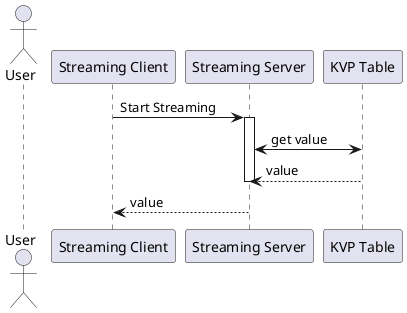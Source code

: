 @startuml "stateful-streaming"

actor User
participant "Streaming Client" as Client
participant "Streaming Server" as Server
participant "KVP Table" as KVP

Client -> Server  : Start Streaming
activate Server
Server <-> KVP : get value
KVP --> Server : value
deactivate Server
Client <-- Server : value 

@enduml